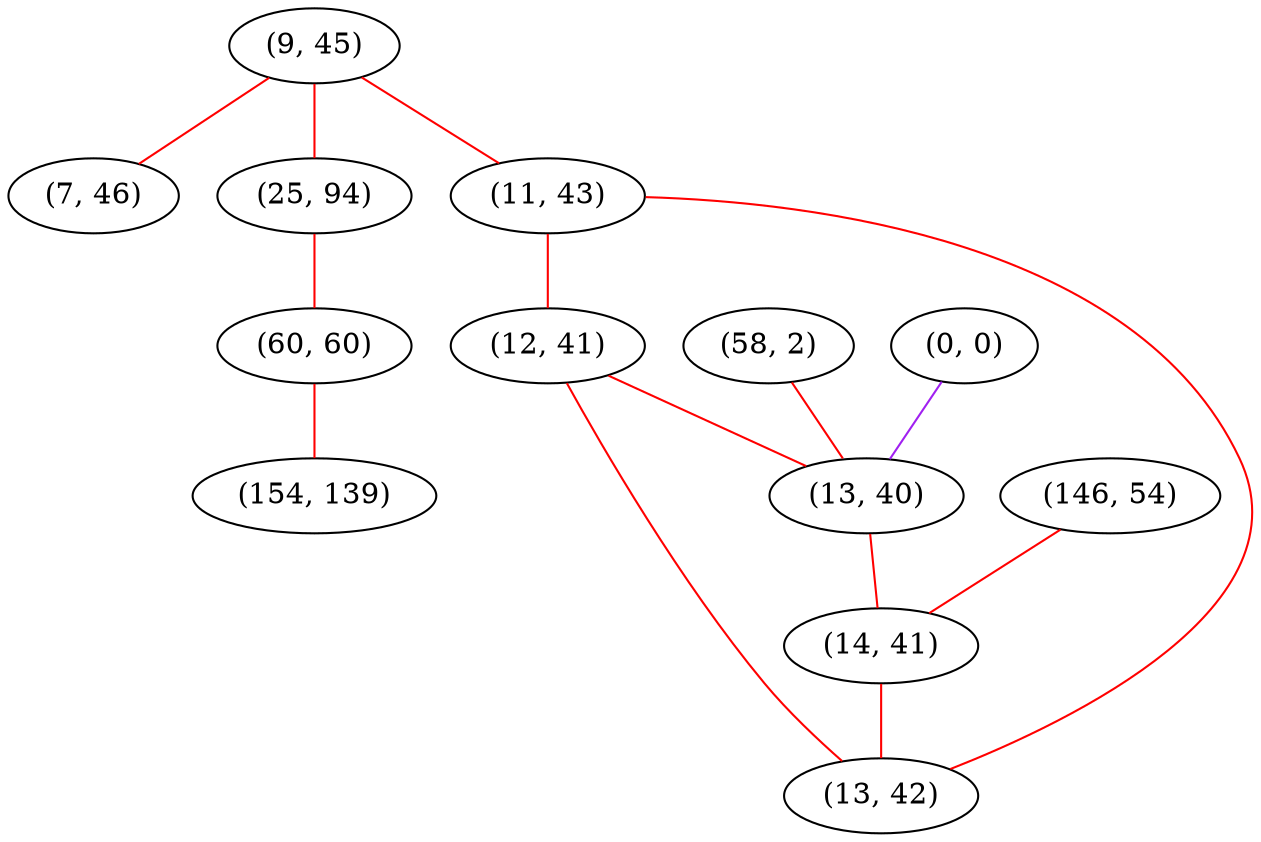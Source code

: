 graph "" {
"(9, 45)";
"(7, 46)";
"(146, 54)";
"(25, 94)";
"(11, 43)";
"(12, 41)";
"(60, 60)";
"(58, 2)";
"(0, 0)";
"(154, 139)";
"(13, 40)";
"(14, 41)";
"(13, 42)";
"(9, 45)" -- "(7, 46)"  [color=red, key=0, weight=1];
"(9, 45)" -- "(25, 94)"  [color=red, key=0, weight=1];
"(9, 45)" -- "(11, 43)"  [color=red, key=0, weight=1];
"(146, 54)" -- "(14, 41)"  [color=red, key=0, weight=1];
"(25, 94)" -- "(60, 60)"  [color=red, key=0, weight=1];
"(11, 43)" -- "(12, 41)"  [color=red, key=0, weight=1];
"(11, 43)" -- "(13, 42)"  [color=red, key=0, weight=1];
"(12, 41)" -- "(13, 42)"  [color=red, key=0, weight=1];
"(12, 41)" -- "(13, 40)"  [color=red, key=0, weight=1];
"(60, 60)" -- "(154, 139)"  [color=red, key=0, weight=1];
"(58, 2)" -- "(13, 40)"  [color=red, key=0, weight=1];
"(0, 0)" -- "(13, 40)"  [color=purple, key=0, weight=4];
"(13, 40)" -- "(14, 41)"  [color=red, key=0, weight=1];
"(14, 41)" -- "(13, 42)"  [color=red, key=0, weight=1];
}
